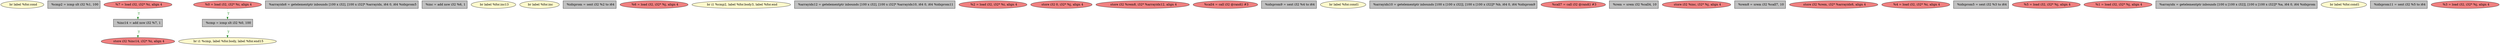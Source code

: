 
digraph G {


node641 [fillcolor=lemonchiffon,label="  br label %for.cond",shape=ellipse,style=filled ]
node640 [fillcolor=grey,label="  %cmp2 = icmp slt i32 %1, 100",shape=rectangle,style=filled ]
node637 [fillcolor=lightcoral,label="  store i32 %inc14, i32* %i, align 4",shape=ellipse,style=filled ]
node635 [fillcolor=lemonchiffon,label="  br i1 %cmp, label %for.body, label %for.end15",shape=ellipse,style=filled ]
node638 [fillcolor=grey,label="  %arrayidx6 = getelementptr inbounds [100 x i32], [100 x i32]* %arrayidx, i64 0, i64 %idxprom5",shape=rectangle,style=filled ]
node634 [fillcolor=grey,label="  %inc = add nsw i32 %6, 1",shape=rectangle,style=filled ]
node633 [fillcolor=lightcoral,label="  %7 = load i32, i32* %i, align 4",shape=ellipse,style=filled ]
node632 [fillcolor=lemonchiffon,label="  br label %for.inc13",shape=ellipse,style=filled ]
node631 [fillcolor=lemonchiffon,label="  br label %for.inc",shape=ellipse,style=filled ]
node639 [fillcolor=grey,label="  %idxprom = sext i32 %2 to i64",shape=rectangle,style=filled ]
node630 [fillcolor=grey,label="  %cmp = icmp slt i32 %0, 100",shape=rectangle,style=filled ]
node627 [fillcolor=lightcoral,label="  %0 = load i32, i32* %i, align 4",shape=ellipse,style=filled ]
node628 [fillcolor=lightcoral,label="  %6 = load i32, i32* %j, align 4",shape=ellipse,style=filled ]
node626 [fillcolor=lemonchiffon,label="  br i1 %cmp2, label %for.body3, label %for.end",shape=ellipse,style=filled ]
node636 [fillcolor=grey,label="  %inc14 = add nsw i32 %7, 1",shape=rectangle,style=filled ]
node614 [fillcolor=grey,label="  %arrayidx12 = getelementptr inbounds [100 x i32], [100 x i32]* %arrayidx10, i64 0, i64 %idxprom11",shape=rectangle,style=filled ]
node645 [fillcolor=lightcoral,label="  %2 = load i32, i32* %i, align 4",shape=ellipse,style=filled ]
node625 [fillcolor=lightcoral,label="  store i32 0, i32* %j, align 4",shape=ellipse,style=filled ]
node612 [fillcolor=lightcoral,label="  store i32 %rem8, i32* %arrayidx12, align 4",shape=ellipse,style=filled ]
node642 [fillcolor=lightcoral,label="  %call4 = call i32 @rand() #3",shape=ellipse,style=filled ]
node615 [fillcolor=grey,label="  %idxprom9 = sext i32 %4 to i64",shape=rectangle,style=filled ]
node610 [fillcolor=lemonchiffon,label="  br label %for.cond1",shape=ellipse,style=filled ]
node624 [fillcolor=grey,label="  %arrayidx10 = getelementptr inbounds [100 x [100 x i32]], [100 x [100 x i32]]* %b, i64 0, i64 %idxprom9",shape=rectangle,style=filled ]
node644 [fillcolor=lightcoral,label="  %call7 = call i32 @rand() #3",shape=ellipse,style=filled ]
node643 [fillcolor=grey,label="  %rem = srem i32 %call4, 10",shape=rectangle,style=filled ]
node611 [fillcolor=lightcoral,label="  store i32 %inc, i32* %j, align 4",shape=ellipse,style=filled ]
node617 [fillcolor=grey,label="  %rem8 = srem i32 %call7, 10",shape=rectangle,style=filled ]
node618 [fillcolor=lightcoral,label="  store i32 %rem, i32* %arrayidx6, align 4",shape=ellipse,style=filled ]
node616 [fillcolor=lightcoral,label="  %4 = load i32, i32* %i, align 4",shape=ellipse,style=filled ]
node619 [fillcolor=grey,label="  %idxprom5 = sext i32 %3 to i64",shape=rectangle,style=filled ]
node613 [fillcolor=lightcoral,label="  %5 = load i32, i32* %j, align 4",shape=ellipse,style=filled ]
node623 [fillcolor=lightcoral,label="  %1 = load i32, i32* %j, align 4",shape=ellipse,style=filled ]
node620 [fillcolor=grey,label="  %arrayidx = getelementptr inbounds [100 x [100 x i32]], [100 x [100 x i32]]* %a, i64 0, i64 %idxprom",shape=rectangle,style=filled ]
node621 [fillcolor=lemonchiffon,label="  br label %for.cond1",shape=ellipse,style=filled ]
node629 [fillcolor=grey,label="  %idxprom11 = sext i32 %5 to i64",shape=rectangle,style=filled ]
node622 [fillcolor=lightcoral,label="  %3 = load i32, i32* %j, align 4",shape=ellipse,style=filled ]

node630->node635 [style=dotted,color=forestgreen,label="T",fontcolor=forestgreen ]
node636->node637 [style=dotted,color=forestgreen,label="T",fontcolor=forestgreen ]
node633->node636 [style=dotted,color=forestgreen,label="T",fontcolor=forestgreen ]
node627->node630 [style=dotted,color=forestgreen,label="T",fontcolor=forestgreen ]


}
